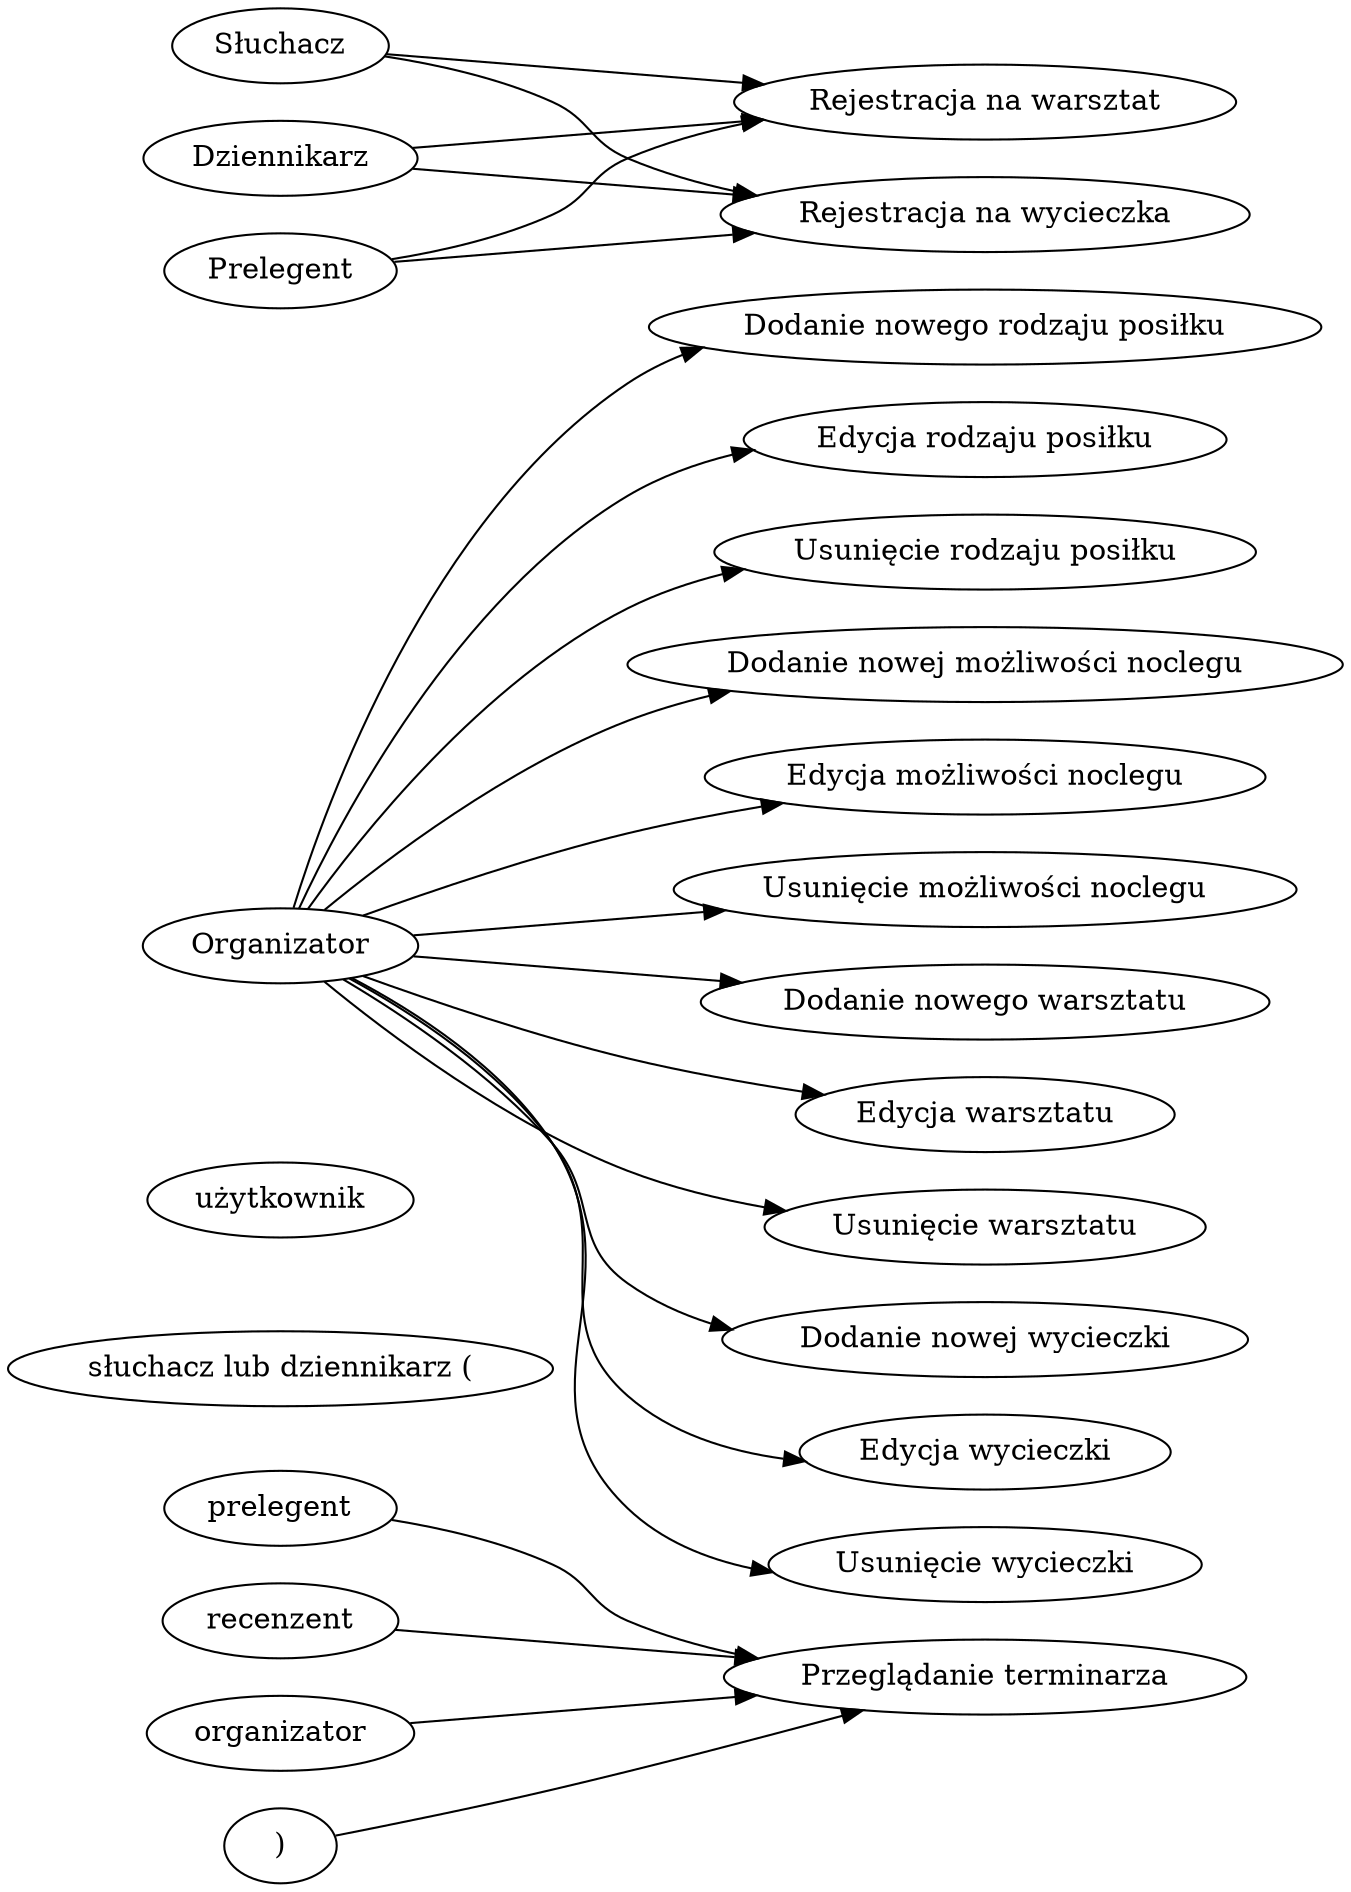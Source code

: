 digraph { rankdir=LR; "prelegent" -> "Przeglądanie terminarza"
"recenzent" -> "Przeglądanie terminarza"
"organizator" -> "Przeglądanie terminarza"
"słuchacz lub dziennikarz ("użytkownik")" -> "Przeglądanie terminarza"
"Organizator" -> "Dodanie nowego rodzaju posiłku"
"Organizator" -> "Edycja rodzaju posiłku"
"Organizator" -> "Usunięcie rodzaju posiłku"
"Organizator" -> "Dodanie nowej możliwości noclegu"
"Organizator" -> "Edycja możliwości noclegu"
"Organizator" -> "Usunięcie możliwości noclegu"
"Organizator" -> "Dodanie nowego warsztatu"
"Organizator" -> "Edycja warsztatu"
"Organizator" -> "Usunięcie warsztatu"
"Organizator" -> "Dodanie nowej wycieczki"
"Organizator" -> "Edycja wycieczki"
"Organizator" -> "Usunięcie wycieczki"
"Słuchacz" -> "Rejestracja na warsztat"
"Dziennikarz" -> "Rejestracja na warsztat"
"Prelegent" -> "Rejestracja na warsztat"
"Słuchacz" -> "Rejestracja na wycieczka"
"Dziennikarz" -> "Rejestracja na wycieczka"
"Prelegent" -> "Rejestracja na wycieczka"
 }